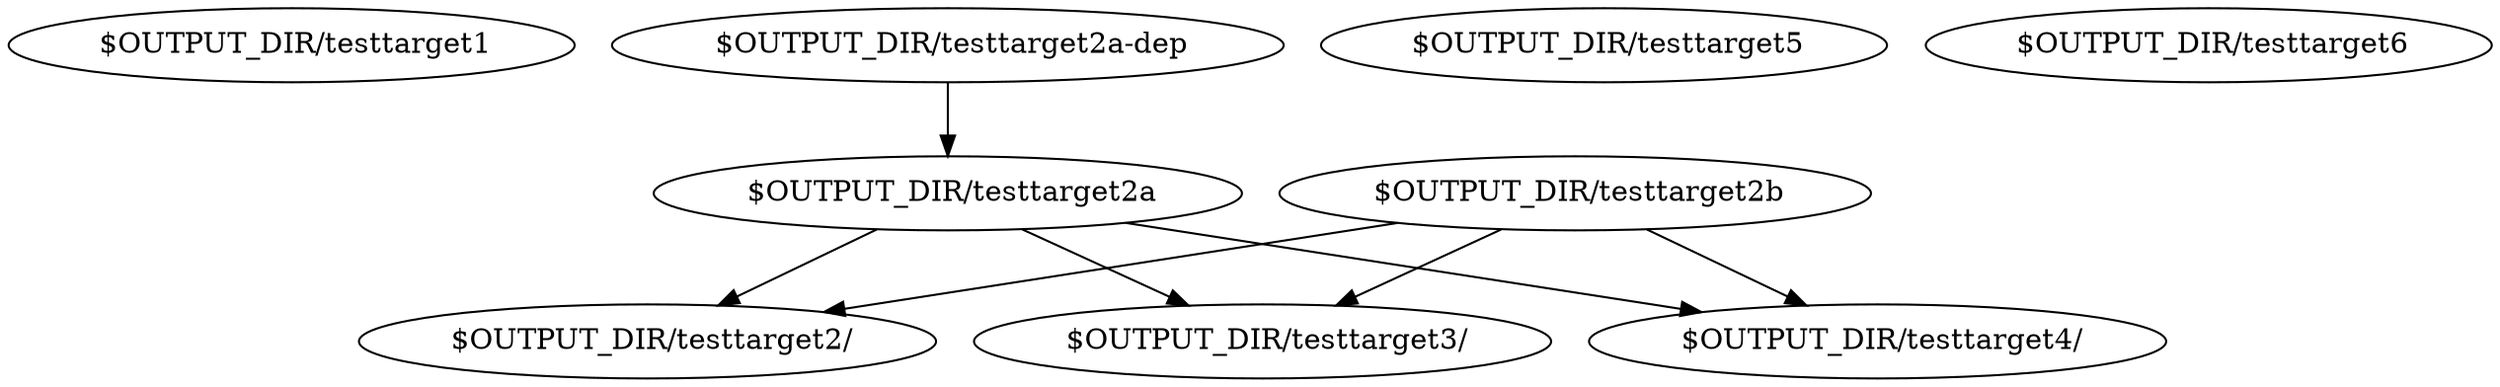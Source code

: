 digraph targets {
_Copy____OUTPUT_DIR__testtarget1[label=" $OUTPUT_DIR/testtarget1"];
_Copy____OUTPUT_DIR__testtarget2_[label=" $OUTPUT_DIR/testtarget2/"];
_Copy____OUTPUT_DIR__testtarget2a -> _Copy____OUTPUT_DIR__testtarget2_;
_Copy____OUTPUT_DIR__testtarget2b -> _Copy____OUTPUT_DIR__testtarget2_;
_Copy____OUTPUT_DIR__testtarget2a[label=" $OUTPUT_DIR/testtarget2a"];
_Copy____OUTPUT_DIR__testtarget2a_dep -> _Copy____OUTPUT_DIR__testtarget2a;
_Copy____OUTPUT_DIR__testtarget2a_dep[label=" $OUTPUT_DIR/testtarget2a-dep"];
_Copy____OUTPUT_DIR__testtarget2b[label=" $OUTPUT_DIR/testtarget2b"];
_Copy____OUTPUT_DIR__testtarget3_[label=" $OUTPUT_DIR/testtarget3/"];
_Copy____OUTPUT_DIR__testtarget2a -> _Copy____OUTPUT_DIR__testtarget3_;
_Copy____OUTPUT_DIR__testtarget2b -> _Copy____OUTPUT_DIR__testtarget3_;
_Copy____OUTPUT_DIR__testtarget4_[label=" $OUTPUT_DIR/testtarget4/"];
_Copy____OUTPUT_DIR__testtarget2a -> _Copy____OUTPUT_DIR__testtarget4_;
_Copy____OUTPUT_DIR__testtarget2b -> _Copy____OUTPUT_DIR__testtarget4_;
_Copy____OUTPUT_DIR__testtarget5[label=" $OUTPUT_DIR/testtarget5"];
_Copy____OUTPUT_DIR__testtarget6[label=" $OUTPUT_DIR/testtarget6"];
}
